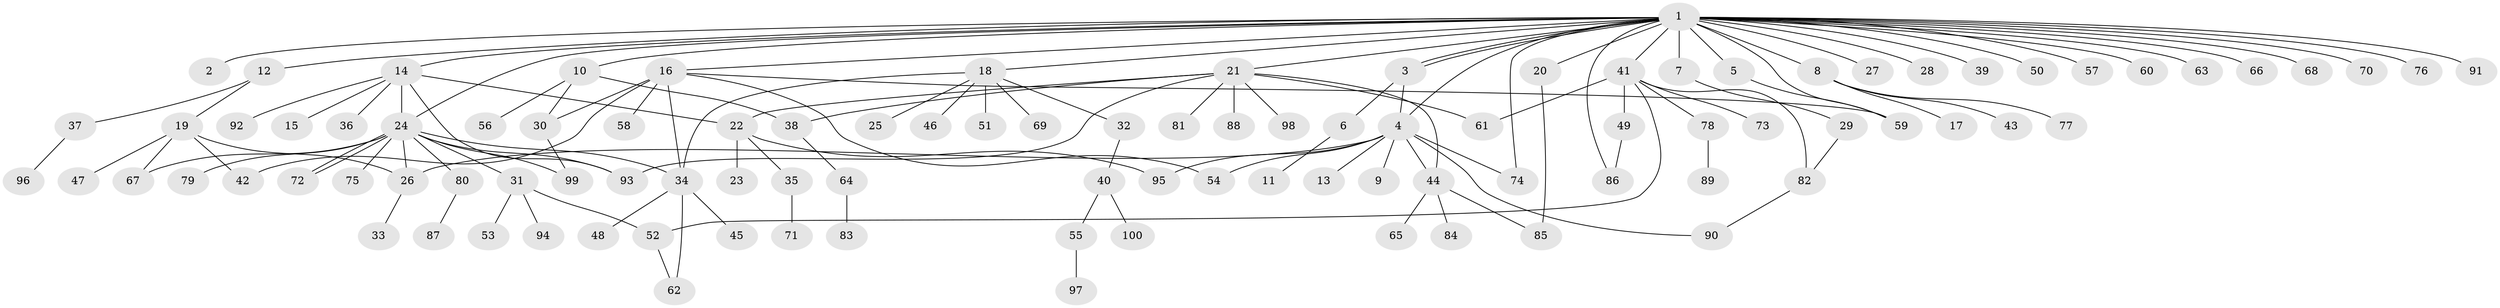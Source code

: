 // Generated by graph-tools (version 1.1) at 2025/38/02/21/25 10:38:54]
// undirected, 100 vertices, 128 edges
graph export_dot {
graph [start="1"]
  node [color=gray90,style=filled];
  1;
  2;
  3;
  4;
  5;
  6;
  7;
  8;
  9;
  10;
  11;
  12;
  13;
  14;
  15;
  16;
  17;
  18;
  19;
  20;
  21;
  22;
  23;
  24;
  25;
  26;
  27;
  28;
  29;
  30;
  31;
  32;
  33;
  34;
  35;
  36;
  37;
  38;
  39;
  40;
  41;
  42;
  43;
  44;
  45;
  46;
  47;
  48;
  49;
  50;
  51;
  52;
  53;
  54;
  55;
  56;
  57;
  58;
  59;
  60;
  61;
  62;
  63;
  64;
  65;
  66;
  67;
  68;
  69;
  70;
  71;
  72;
  73;
  74;
  75;
  76;
  77;
  78;
  79;
  80;
  81;
  82;
  83;
  84;
  85;
  86;
  87;
  88;
  89;
  90;
  91;
  92;
  93;
  94;
  95;
  96;
  97;
  98;
  99;
  100;
  1 -- 2;
  1 -- 3;
  1 -- 3;
  1 -- 4;
  1 -- 5;
  1 -- 7;
  1 -- 8;
  1 -- 10;
  1 -- 12;
  1 -- 14;
  1 -- 16;
  1 -- 18;
  1 -- 20;
  1 -- 21;
  1 -- 24;
  1 -- 27;
  1 -- 28;
  1 -- 39;
  1 -- 41;
  1 -- 50;
  1 -- 57;
  1 -- 59;
  1 -- 60;
  1 -- 63;
  1 -- 66;
  1 -- 68;
  1 -- 70;
  1 -- 74;
  1 -- 76;
  1 -- 86;
  1 -- 91;
  3 -- 4;
  3 -- 6;
  4 -- 9;
  4 -- 13;
  4 -- 26;
  4 -- 44;
  4 -- 54;
  4 -- 74;
  4 -- 90;
  4 -- 95;
  5 -- 59;
  6 -- 11;
  7 -- 29;
  8 -- 17;
  8 -- 43;
  8 -- 77;
  10 -- 30;
  10 -- 38;
  10 -- 56;
  12 -- 19;
  12 -- 37;
  14 -- 15;
  14 -- 22;
  14 -- 24;
  14 -- 36;
  14 -- 92;
  14 -- 93;
  16 -- 30;
  16 -- 34;
  16 -- 42;
  16 -- 54;
  16 -- 58;
  16 -- 59;
  18 -- 25;
  18 -- 32;
  18 -- 34;
  18 -- 46;
  18 -- 51;
  18 -- 69;
  19 -- 26;
  19 -- 42;
  19 -- 47;
  19 -- 67;
  20 -- 85;
  21 -- 22;
  21 -- 38;
  21 -- 44;
  21 -- 61;
  21 -- 81;
  21 -- 88;
  21 -- 93;
  21 -- 98;
  22 -- 23;
  22 -- 35;
  22 -- 95;
  24 -- 26;
  24 -- 31;
  24 -- 34;
  24 -- 67;
  24 -- 72;
  24 -- 72;
  24 -- 75;
  24 -- 79;
  24 -- 80;
  24 -- 93;
  24 -- 99;
  26 -- 33;
  29 -- 82;
  30 -- 99;
  31 -- 52;
  31 -- 53;
  31 -- 94;
  32 -- 40;
  34 -- 45;
  34 -- 48;
  34 -- 62;
  35 -- 71;
  37 -- 96;
  38 -- 64;
  40 -- 55;
  40 -- 100;
  41 -- 49;
  41 -- 52;
  41 -- 61;
  41 -- 73;
  41 -- 78;
  41 -- 82;
  44 -- 65;
  44 -- 84;
  44 -- 85;
  49 -- 86;
  52 -- 62;
  55 -- 97;
  64 -- 83;
  78 -- 89;
  80 -- 87;
  82 -- 90;
}
